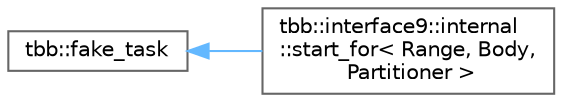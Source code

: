 digraph "类继承关系图"
{
 // LATEX_PDF_SIZE
  bgcolor="transparent";
  edge [fontname=Helvetica,fontsize=10,labelfontname=Helvetica,labelfontsize=10];
  node [fontname=Helvetica,fontsize=10,shape=box,height=0.2,width=0.4];
  rankdir="LR";
  Node0 [id="Node000000",label="tbb::fake_task",height=0.2,width=0.4,color="grey40", fillcolor="white", style="filled",URL="$classtbb_1_1fake__task.html",tooltip=" "];
  Node0 -> Node1 [id="edge6692_Node000000_Node000001",dir="back",color="steelblue1",style="solid",tooltip=" "];
  Node1 [id="Node000001",label="tbb::interface9::internal\l::start_for\< Range, Body,\l Partitioner \>",height=0.2,width=0.4,color="grey40", fillcolor="white", style="filled",URL="$classtbb_1_1interface9_1_1internal_1_1start__for.html",tooltip=" "];
}
